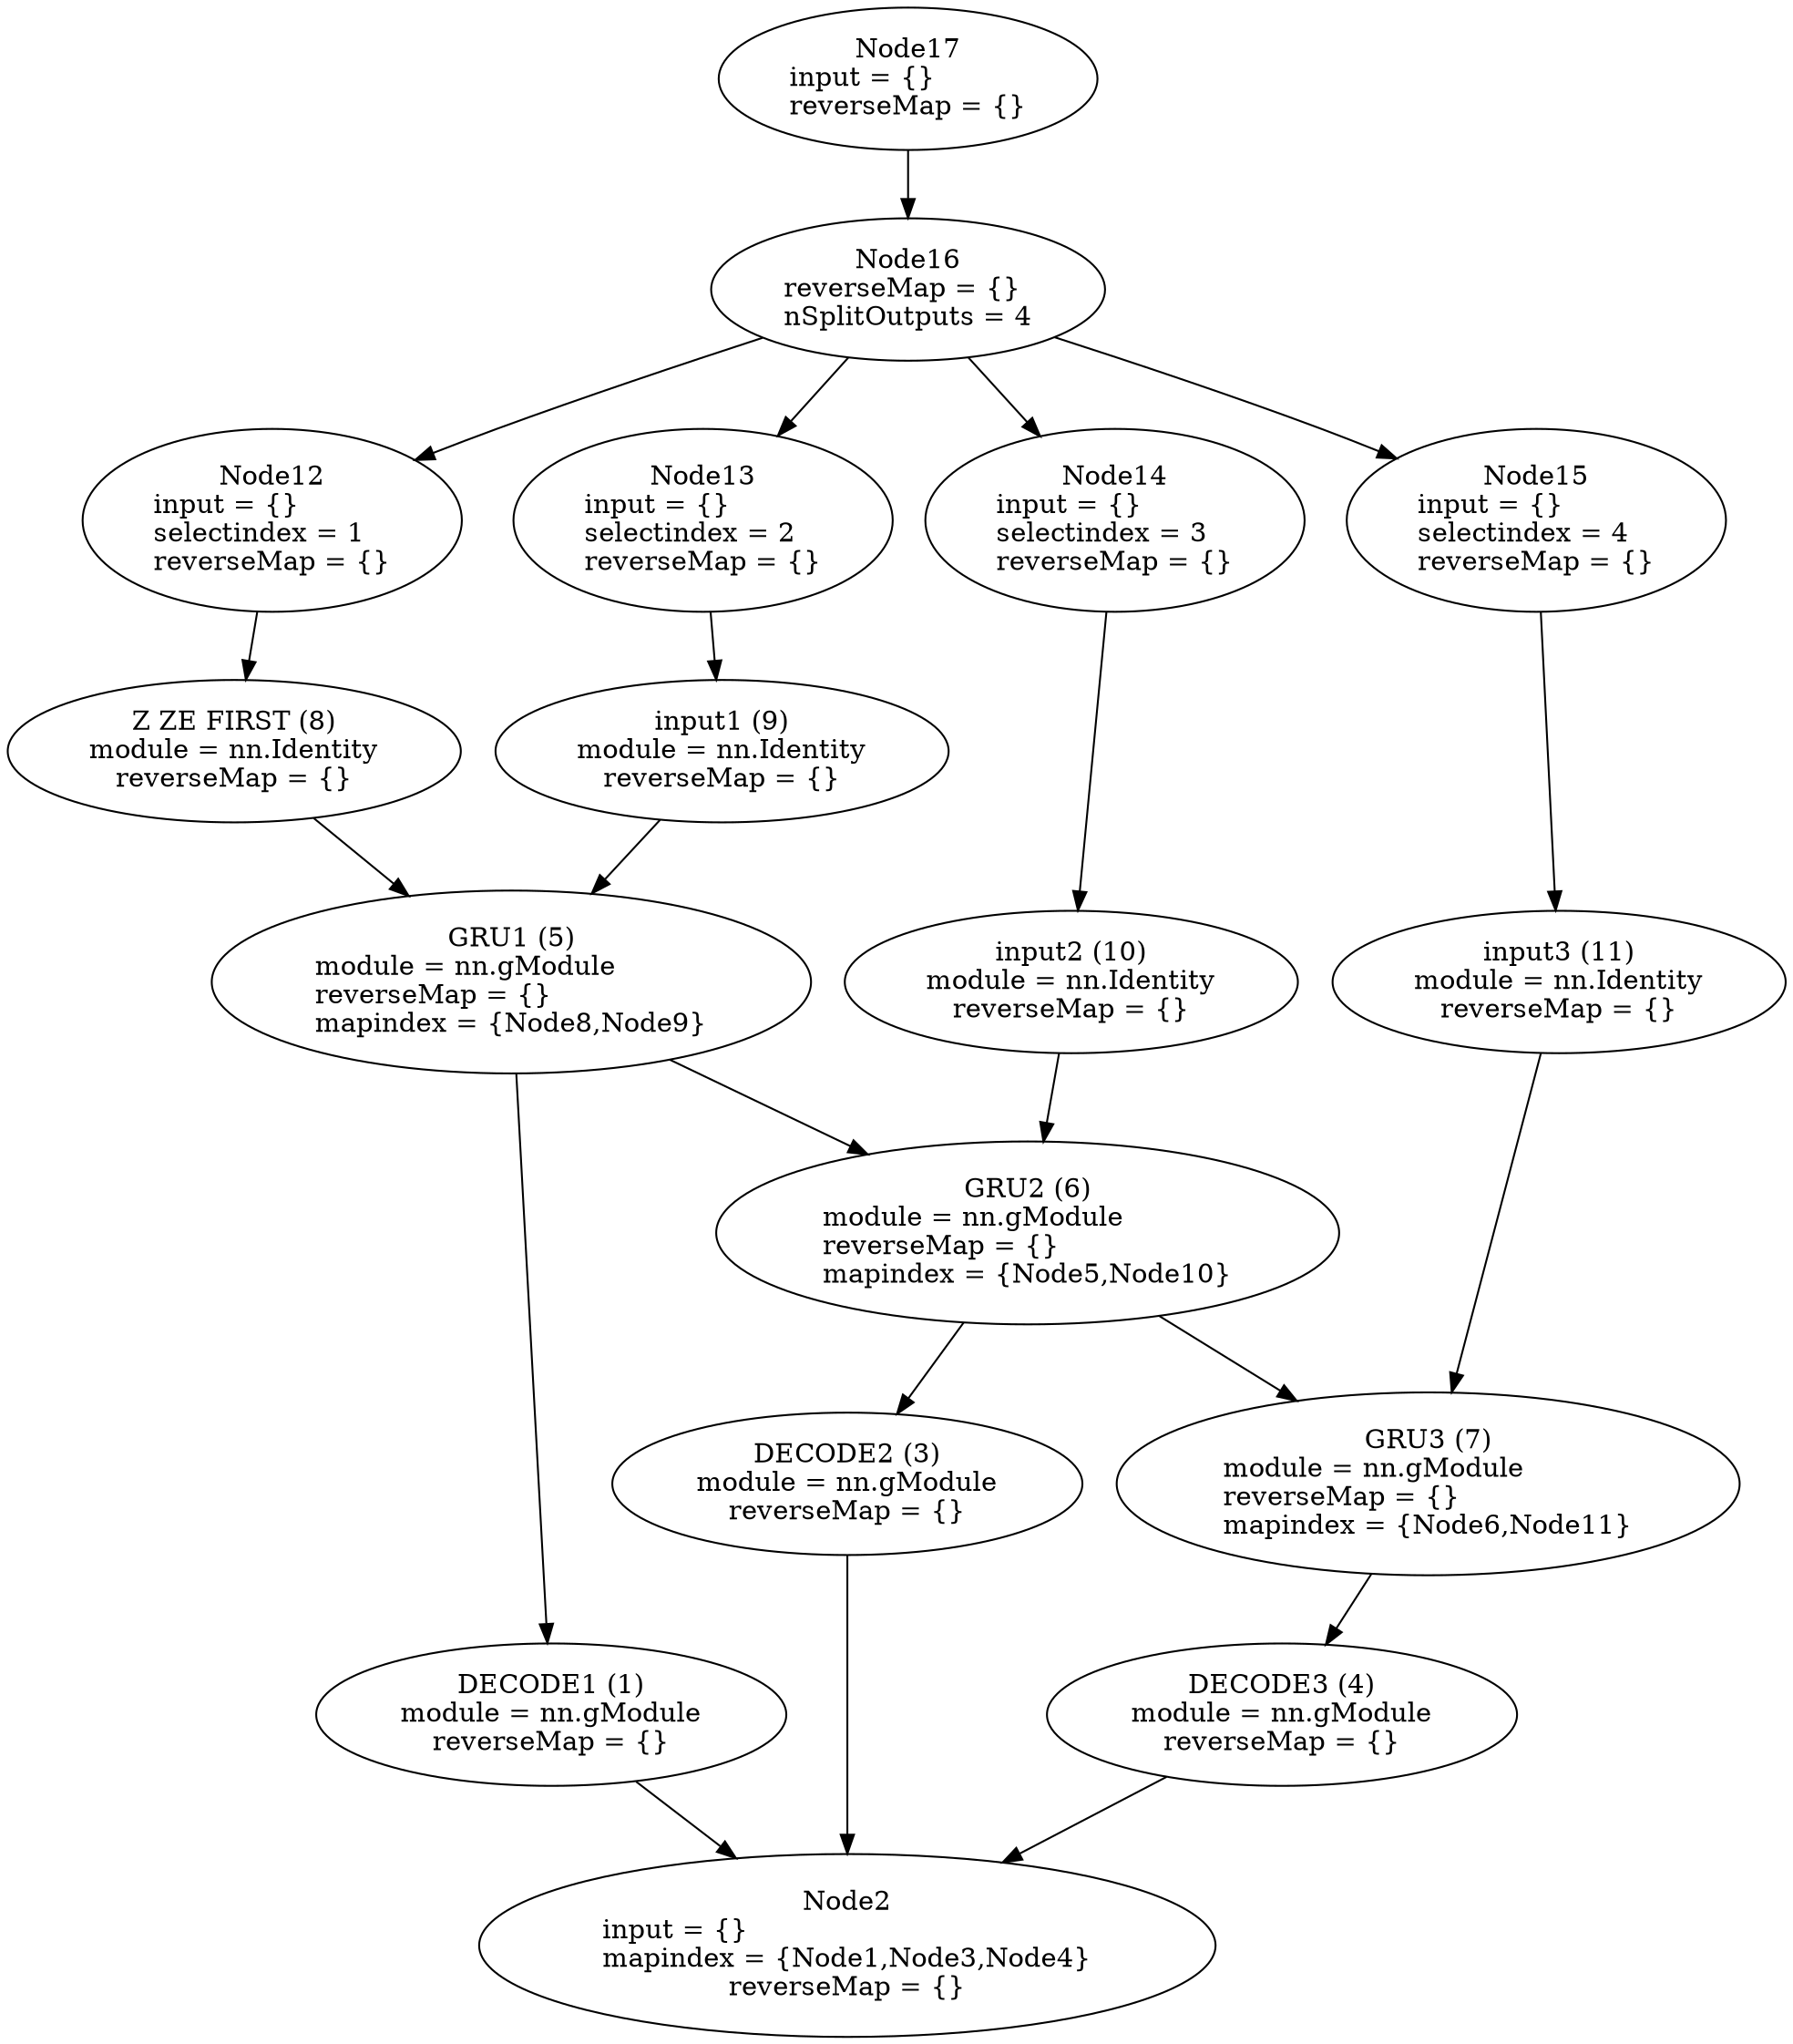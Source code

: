 digraph G {
	graph [bb="0,0,753.09,1089.9"];
	node [label="\N",
		shape=oval
	];
	n1	 [height=1.041,
		label="DECODE1 (1)\nmodule = nn.gModule\lreverseMap = {}",
		pos="232.05,169.64",
		tooltip="[./creationRNN.lua]:59_",
		width=2.7499];
	n2	 [height=1.3356,
		label="Node2\ninput = {}\lmapindex = {Node1,Node3,Node4}\lreverseMap = {}",
		pos="369.05,48.083",
		tooltip="[[C]]:-1_",
		width=4.223];
	n1 -> n2	 [pos="e,318.02,93.612 270.57,135.02 282.88,124.28 296.79,112.14 310.2,100.44"];
	n3	 [height=1.041,
		label="DECODE2 (3)\nmodule = nn.gModule\lreverseMap = {}",
		pos="369.05,291.2",
		tooltip="[./creationRNN.lua]:59_",
		width=2.7499];
	n3 -> n2	 [pos="e,369.05,96.435 369.05,253.58 369.05,214.51 369.05,152.09 369.05,106.48"];
	n4	 [height=1.041,
		label="DECODE3 (4)\nmodule = nn.gModule\lreverseMap = {}",
		pos="555.05,169.64",
		tooltip="[./creationRNN.lua]:59_",
		width=2.7499];
	n4 -> n2	 [pos="e,435.1,91.544 505.69,136.92 486.68,124.7 464.52,110.45 443.64,97.035"];
	n5	 [height=1.3356,
		label="GRU1 (5)\nmodule = nn.gModule\lreverseMap = {}\lmapindex = {Node8,Node9}",
		pos="217.05,555.54",
		tooltip="[./creationRNN.lua]:58_",
		width=3.457];
	n5 -> n1	 [pos="e,230.62,207.13 218.9,507.08 221.79,433.08 227.34,291.09 230.22,217.48"];
	n6	 [height=1.3356,
		label="GRU2 (6)\nmodule = nn.gModule\lreverseMap = {}\lmapindex = {Node5,Node10}",
		pos="448.05,423.37",
		tooltip="[./creationRNN.lua]:58_",
		width=3.5748];
	n5 -> n6	 [pos="e,377.99,463.85 286.35,515.48 312.38,500.81 342.16,484.04 369.01,468.91"];
	n6 -> n3	 [pos="e,390.82,328.08 419.97,376.11 412.19,363.29 403.76,349.4 396.04,336.68"];
	n7	 [height=1.3356,
		label="GRU3 (7)\nmodule = nn.gModule\lreverseMap = {}\lmapindex = {Node6,Node11}",
		pos="615.05,291.2",
		tooltip="[./creationRNN.lua]:58_",
		width=3.5748];
	n6 -> n7	 [pos="e,560.24,334.92 502.73,379.75 518.59,367.39 536.03,353.79 552.34,341.08"];
	n7 -> n4	 [pos="e,573.05,206.53 591.68,243.64 587.04,234.39 582.17,224.7 577.56,215.52"];
	n8	 [height=1.041,
		label="Z ZE FIRST (8)\nmodule = nn.Identity\lreverseMap = {}",
		pos="94.045,687.7",
		tooltip="[./creationRNN.lua]:53_",
		width=2.6124];
	n8 -> n5	 [pos="e,174.76,601.29 126.36,652.5 138.97,639.16 153.71,623.57 167.59,608.87"];
	n9	 [height=1.041,
		label="input1 (9)\nmodule = nn.Identity\lreverseMap = {}",
		pos="300.05,687.7",
		tooltip="[./creationRNN.lua]:57_",
		width=2.6124];
	n9 -> n5	 [pos="e,246.25,602.34 277.37,651.13 269.49,638.78 260.47,624.64 251.84,611.11"];
	n10	 [height=1.041,
		label="input2 (10)\nmodule = nn.Identity\lreverseMap = {}",
		pos="453.05,555.54",
		tooltip="[./creationRNN.lua]:57_",
		width=2.6124];
	n10 -> n6	 [pos="e,449.87,471.89 451.64,517.93 451.21,506.77 450.73,494.22 450.26,482.01"];
	n11	 [height=1.041,
		label="input3 (11)\nmodule = nn.Identity\lreverseMap = {}",
		pos="659.05,555.54",
		tooltip="[./creationRNN.lua]:57_",
		width=2.6124];
	n11 -> n7	 [pos="e,622.97,339.45 652.93,518.06 645.6,474.37 633.24,400.68 624.64,349.4"];
	n12	 [height=1.3356,
		label="Node12\ninput = {}\lselectindex = 1\lreverseMap = {}",
		pos="102.05,819.87",
		tooltip="[[C]]:-1_-1",
		width=2.1606];
	n12 -> n8	 [pos="e,96.289,725.21 99.134,771.51 98.409,759.7 97.631,747.05 96.908,735.28"];
	n13	 [height=1.3356,
		label="Node13\ninput = {}\lselectindex = 2\lreverseMap = {}",
		pos="292.05,819.87",
		tooltip="[[C]]:-1_-2",
		width=2.1606];
	n13 -> n9	 [pos="e,297.8,725.21 294.96,771.51 295.68,759.7 296.46,747.05 297.18,735.28"];
	n14	 [height=1.3356,
		label="Node14\ninput = {}\lselectindex = 3\lreverseMap = {}",
		pos="466.05,819.87",
		tooltip="[[C]]:-1_-3",
		width=2.1606];
	n14 -> n10	 [pos="e,454.86,593.21 463.71,771.67 461.34,723.98 457.71,650.74 455.36,603.24"];
	n15	 [height=1.3356,
		label="Node15\ninput = {}\lselectindex = 4\lreverseMap = {}",
		pos="634.05,687.7",
		tooltip="[[C]]:-1_-4",
		width=2.1606];
	n15 -> n11	 [pos="e,651.99,593.25 643.07,639.71 645.34,627.88 647.78,615.19 650.05,603.37"];
	n16	 [height=1.041,
		label="Node16\nreverseMap = {}\lnSplitOutputs = 4",
		pos="379.05,941.43",
		tooltip="[[C]]:-1_ split at [.../mathieu/torch/install/share/lua/5.1/nngraph/gmodule.lua]:96-mnode",
		width=2.2392];
	n16 -> n12	 [pos="e,163.71,849.47 319.24,916.11 285.57,902.27 242.83,884.45 205.05,867.95 194.66,863.42 183.74,858.54 173.04,853.7"];
	n16 -> n13	 [pos="e,323.5,864.1 353.65,905.53 346.06,895.1 337.58,883.44 329.39,872.19"];
	n16 -> n14	 [pos="e,434.59,864.1 404.44,905.53 412.03,895.1 420.51,883.44 428.7,872.19"];
	n16 -> n15	 [pos="e,623.24,735.52 450.77,923.82 485.21,912.79 524.99,895.19 553.05,867.95 587.38,834.62 608.4,784.08 620.39,745.15"];
	n17	 [height=1.041,
		label="Node17\ninput = {}\lreverseMap = {}",
		pos="379.05,1052.4",
		tooltip="[[C]]:-1_",
		width=2.1606];
	n17 -> n16	 [pos="e,379.05,979.1 379.05,1014.8 379.05,1006.6 379.05,997.85 379.05,989.32"];
}
